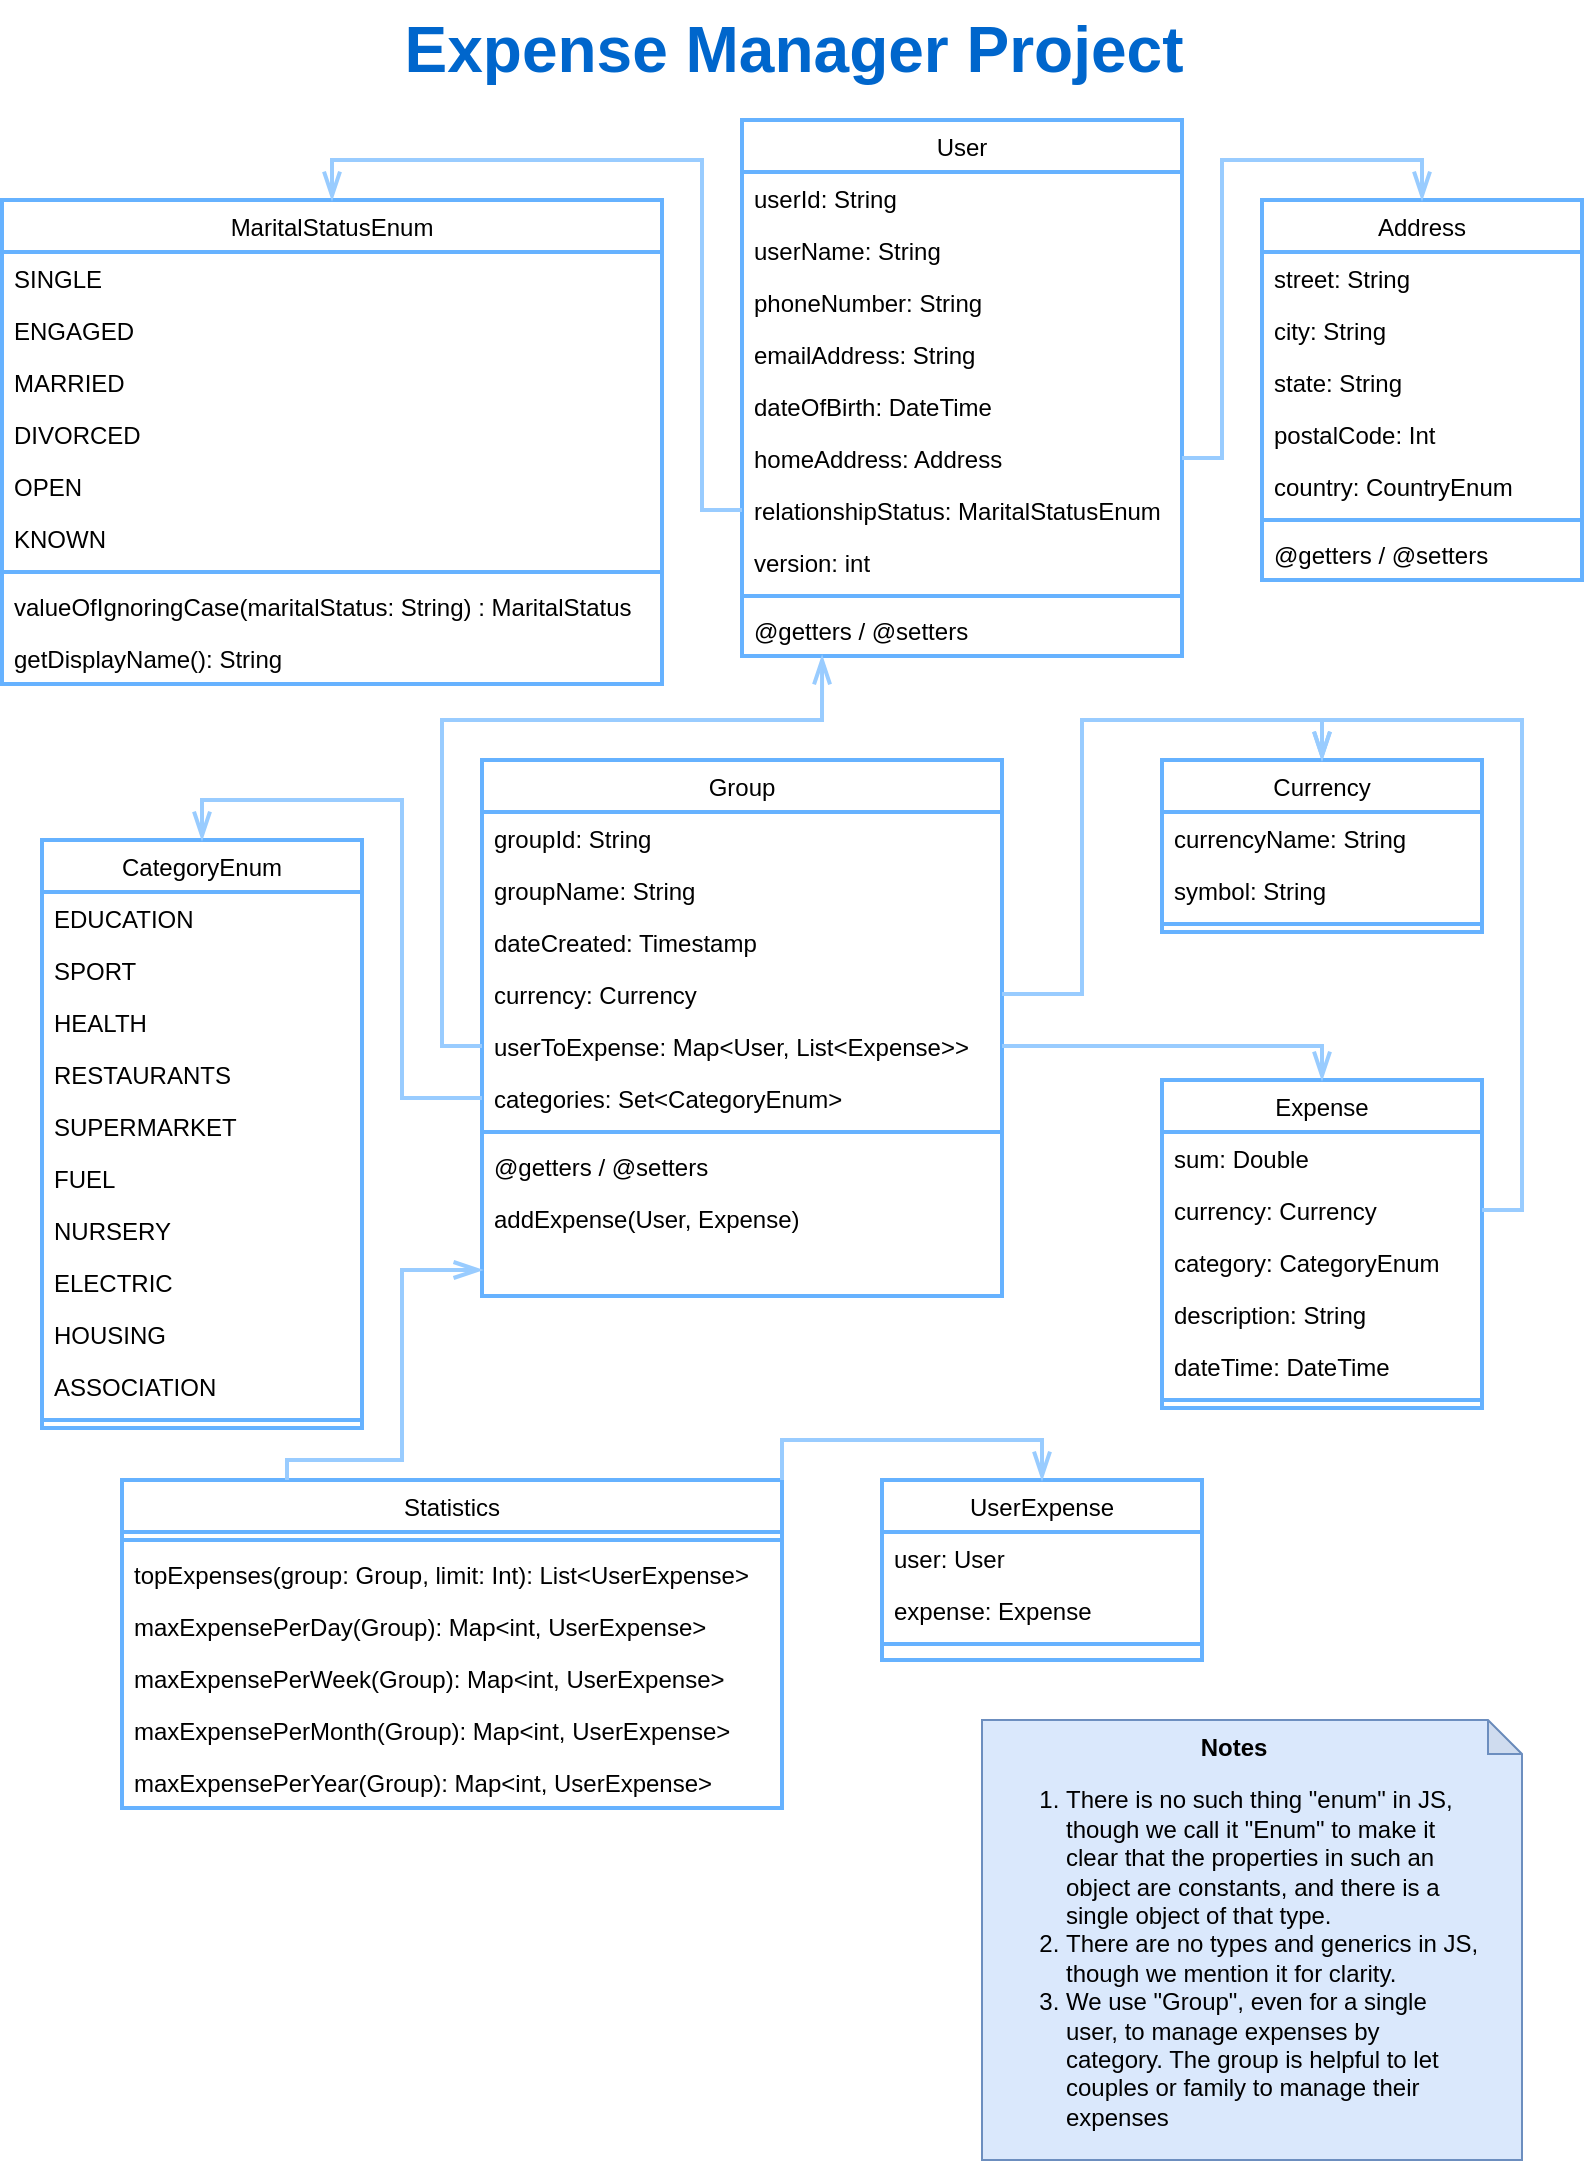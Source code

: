<mxfile version="14.9.6" type="device"><diagram id="C5RBs43oDa-KdzZeNtuy" name="Page-1"><mxGraphModel dx="1422" dy="762" grid="1" gridSize="10" guides="1" tooltips="1" connect="1" arrows="1" fold="1" page="1" pageScale="1" pageWidth="827" pageHeight="1169" math="0" shadow="0"><root><mxCell id="WIyWlLk6GJQsqaUBKTNV-0"/><mxCell id="WIyWlLk6GJQsqaUBKTNV-1" parent="WIyWlLk6GJQsqaUBKTNV-0"/><mxCell id="zkfFHV4jXpPFQw0GAbJ--0" value="User" style="swimlane;fontStyle=0;align=center;verticalAlign=top;childLayout=stackLayout;horizontal=1;startSize=26;horizontalStack=0;resizeParent=1;resizeLast=0;collapsible=1;marginBottom=0;rounded=0;shadow=0;strokeWidth=2;strokeColor=#66B2FF;" parent="WIyWlLk6GJQsqaUBKTNV-1" vertex="1"><mxGeometry x="389" y="100" width="220" height="268" as="geometry"><mxRectangle x="230" y="140" width="160" height="26" as="alternateBounds"/></mxGeometry></mxCell><mxCell id="zkfFHV4jXpPFQw0GAbJ--1" value="userId: String" style="text;align=left;verticalAlign=top;spacingLeft=4;spacingRight=4;overflow=hidden;rotatable=0;points=[[0,0.5],[1,0.5]];portConstraint=eastwest;" parent="zkfFHV4jXpPFQw0GAbJ--0" vertex="1"><mxGeometry y="26" width="220" height="26" as="geometry"/></mxCell><mxCell id="68LE2zgEi4ly3qIG1jDK-1" value="userName: String" style="text;align=left;verticalAlign=top;spacingLeft=4;spacingRight=4;overflow=hidden;rotatable=0;points=[[0,0.5],[1,0.5]];portConstraint=eastwest;" parent="zkfFHV4jXpPFQw0GAbJ--0" vertex="1"><mxGeometry y="52" width="220" height="26" as="geometry"/></mxCell><mxCell id="zkfFHV4jXpPFQw0GAbJ--2" value="phoneNumber: String" style="text;align=left;verticalAlign=top;spacingLeft=4;spacingRight=4;overflow=hidden;rotatable=0;points=[[0,0.5],[1,0.5]];portConstraint=eastwest;rounded=0;shadow=0;html=0;" parent="zkfFHV4jXpPFQw0GAbJ--0" vertex="1"><mxGeometry y="78" width="220" height="26" as="geometry"/></mxCell><mxCell id="zkfFHV4jXpPFQw0GAbJ--3" value="emailAddress: String" style="text;align=left;verticalAlign=top;spacingLeft=4;spacingRight=4;overflow=hidden;rotatable=0;points=[[0,0.5],[1,0.5]];portConstraint=eastwest;rounded=0;shadow=0;html=0;" parent="zkfFHV4jXpPFQw0GAbJ--0" vertex="1"><mxGeometry y="104" width="220" height="26" as="geometry"/></mxCell><mxCell id="68LE2zgEi4ly3qIG1jDK-33" value="dateOfBirth: DateTime" style="text;align=left;verticalAlign=top;spacingLeft=4;spacingRight=4;overflow=hidden;rotatable=0;points=[[0,0.5],[1,0.5]];portConstraint=eastwest;rounded=0;shadow=0;html=0;" parent="zkfFHV4jXpPFQw0GAbJ--0" vertex="1"><mxGeometry y="130" width="220" height="26" as="geometry"/></mxCell><mxCell id="68LE2zgEi4ly3qIG1jDK-4" value="homeAddress: Address" style="text;align=left;verticalAlign=top;spacingLeft=4;spacingRight=4;overflow=hidden;rotatable=0;points=[[0,0.5],[1,0.5]];portConstraint=eastwest;rounded=0;shadow=0;html=0;" parent="zkfFHV4jXpPFQw0GAbJ--0" vertex="1"><mxGeometry y="156" width="220" height="26" as="geometry"/></mxCell><mxCell id="68LE2zgEi4ly3qIG1jDK-2" value="relationshipStatus: MaritalStatusEnum" style="text;align=left;verticalAlign=top;spacingLeft=4;spacingRight=4;overflow=hidden;rotatable=0;points=[[0,0.5],[1,0.5]];portConstraint=eastwest;rounded=0;shadow=0;html=0;" parent="zkfFHV4jXpPFQw0GAbJ--0" vertex="1"><mxGeometry y="182" width="220" height="26" as="geometry"/></mxCell><mxCell id="bIm2tuZEYrEKupts3p0w-2" value="version: int" style="text;align=left;verticalAlign=top;spacingLeft=4;spacingRight=4;overflow=hidden;rotatable=0;points=[[0,0.5],[1,0.5]];portConstraint=eastwest;rounded=0;shadow=0;html=0;" vertex="1" parent="zkfFHV4jXpPFQw0GAbJ--0"><mxGeometry y="208" width="220" height="26" as="geometry"/></mxCell><mxCell id="zkfFHV4jXpPFQw0GAbJ--4" value="" style="line;html=1;strokeWidth=2;align=left;verticalAlign=middle;spacingTop=-1;spacingLeft=3;spacingRight=3;rotatable=0;labelPosition=right;points=[];portConstraint=eastwest;strokeColor=#66B2FF;" parent="zkfFHV4jXpPFQw0GAbJ--0" vertex="1"><mxGeometry y="234" width="220" height="8" as="geometry"/></mxCell><mxCell id="zkfFHV4jXpPFQw0GAbJ--5" value="@getters / @setters" style="text;align=left;verticalAlign=top;spacingLeft=4;spacingRight=4;overflow=hidden;rotatable=0;points=[[0,0.5],[1,0.5]];portConstraint=eastwest;" parent="zkfFHV4jXpPFQw0GAbJ--0" vertex="1"><mxGeometry y="242" width="220" height="26" as="geometry"/></mxCell><mxCell id="zkfFHV4jXpPFQw0GAbJ--6" value="MaritalStatusEnum" style="swimlane;fontStyle=0;align=center;verticalAlign=top;childLayout=stackLayout;horizontal=1;startSize=26;horizontalStack=0;resizeParent=1;resizeLast=0;collapsible=1;marginBottom=0;rounded=0;shadow=0;strokeWidth=2;strokeColor=#66B2FF;" parent="WIyWlLk6GJQsqaUBKTNV-1" vertex="1"><mxGeometry x="19" y="140" width="330" height="242" as="geometry"><mxRectangle x="130" y="380" width="160" height="26" as="alternateBounds"/></mxGeometry></mxCell><mxCell id="zkfFHV4jXpPFQw0GAbJ--7" value="SINGLE" style="text;align=left;verticalAlign=top;spacingLeft=4;spacingRight=4;overflow=hidden;rotatable=0;points=[[0,0.5],[1,0.5]];portConstraint=eastwest;" parent="zkfFHV4jXpPFQw0GAbJ--6" vertex="1"><mxGeometry y="26" width="330" height="26" as="geometry"/></mxCell><mxCell id="zkfFHV4jXpPFQw0GAbJ--8" value="ENGAGED" style="text;align=left;verticalAlign=top;spacingLeft=4;spacingRight=4;overflow=hidden;rotatable=0;points=[[0,0.5],[1,0.5]];portConstraint=eastwest;rounded=0;shadow=0;html=0;" parent="zkfFHV4jXpPFQw0GAbJ--6" vertex="1"><mxGeometry y="52" width="330" height="26" as="geometry"/></mxCell><mxCell id="68LE2zgEi4ly3qIG1jDK-7" value="MARRIED" style="text;align=left;verticalAlign=top;spacingLeft=4;spacingRight=4;overflow=hidden;rotatable=0;points=[[0,0.5],[1,0.5]];portConstraint=eastwest;rounded=0;shadow=0;html=0;" parent="zkfFHV4jXpPFQw0GAbJ--6" vertex="1"><mxGeometry y="78" width="330" height="26" as="geometry"/></mxCell><mxCell id="68LE2zgEi4ly3qIG1jDK-8" value="DIVORCED" style="text;align=left;verticalAlign=top;spacingLeft=4;spacingRight=4;overflow=hidden;rotatable=0;points=[[0,0.5],[1,0.5]];portConstraint=eastwest;rounded=0;shadow=0;html=0;" parent="zkfFHV4jXpPFQw0GAbJ--6" vertex="1"><mxGeometry y="104" width="330" height="26" as="geometry"/></mxCell><mxCell id="68LE2zgEi4ly3qIG1jDK-9" value="OPEN" style="text;align=left;verticalAlign=top;spacingLeft=4;spacingRight=4;overflow=hidden;rotatable=0;points=[[0,0.5],[1,0.5]];portConstraint=eastwest;rounded=0;shadow=0;html=0;" parent="zkfFHV4jXpPFQw0GAbJ--6" vertex="1"><mxGeometry y="130" width="330" height="26" as="geometry"/></mxCell><mxCell id="68LE2zgEi4ly3qIG1jDK-10" value="KNOWN" style="text;align=left;verticalAlign=top;spacingLeft=4;spacingRight=4;overflow=hidden;rotatable=0;points=[[0,0.5],[1,0.5]];portConstraint=eastwest;rounded=0;shadow=0;html=0;" parent="zkfFHV4jXpPFQw0GAbJ--6" vertex="1"><mxGeometry y="156" width="330" height="26" as="geometry"/></mxCell><mxCell id="zkfFHV4jXpPFQw0GAbJ--9" value="" style="line;html=1;strokeWidth=2;align=left;verticalAlign=middle;spacingTop=-1;spacingLeft=3;spacingRight=3;rotatable=0;labelPosition=right;points=[];portConstraint=eastwest;strokeColor=#66B2FF;" parent="zkfFHV4jXpPFQw0GAbJ--6" vertex="1"><mxGeometry y="182" width="330" height="8" as="geometry"/></mxCell><mxCell id="68LE2zgEi4ly3qIG1jDK-6" value="valueOfIgnoringCase(maritalStatus: String) : MaritalStatus" style="text;align=left;verticalAlign=top;spacingLeft=4;spacingRight=4;overflow=hidden;rotatable=0;points=[[0,0.5],[1,0.5]];portConstraint=eastwest;rounded=0;shadow=0;html=0;" parent="zkfFHV4jXpPFQw0GAbJ--6" vertex="1"><mxGeometry y="190" width="330" height="26" as="geometry"/></mxCell><mxCell id="68LE2zgEi4ly3qIG1jDK-11" value="getDisplayName(): String" style="text;align=left;verticalAlign=top;spacingLeft=4;spacingRight=4;overflow=hidden;rotatable=0;points=[[0,0.5],[1,0.5]];portConstraint=eastwest;rounded=0;shadow=0;html=0;" parent="zkfFHV4jXpPFQw0GAbJ--6" vertex="1"><mxGeometry y="216" width="330" height="26" as="geometry"/></mxCell><mxCell id="zkfFHV4jXpPFQw0GAbJ--13" value="Currency" style="swimlane;fontStyle=0;align=center;verticalAlign=top;childLayout=stackLayout;horizontal=1;startSize=26;horizontalStack=0;resizeParent=1;resizeLast=0;collapsible=1;marginBottom=0;rounded=0;shadow=0;strokeWidth=2;strokeColor=#66B2FF;" parent="WIyWlLk6GJQsqaUBKTNV-1" vertex="1"><mxGeometry x="599" y="420" width="160" height="86" as="geometry"><mxRectangle x="340" y="380" width="170" height="26" as="alternateBounds"/></mxGeometry></mxCell><mxCell id="zkfFHV4jXpPFQw0GAbJ--14" value="currencyName: String" style="text;align=left;verticalAlign=top;spacingLeft=4;spacingRight=4;overflow=hidden;rotatable=0;points=[[0,0.5],[1,0.5]];portConstraint=eastwest;" parent="zkfFHV4jXpPFQw0GAbJ--13" vertex="1"><mxGeometry y="26" width="160" height="26" as="geometry"/></mxCell><mxCell id="68LE2zgEi4ly3qIG1jDK-22" value="symbol: String" style="text;align=left;verticalAlign=top;spacingLeft=4;spacingRight=4;overflow=hidden;rotatable=0;points=[[0,0.5],[1,0.5]];portConstraint=eastwest;" parent="zkfFHV4jXpPFQw0GAbJ--13" vertex="1"><mxGeometry y="52" width="160" height="26" as="geometry"/></mxCell><mxCell id="zkfFHV4jXpPFQw0GAbJ--15" value="" style="line;html=1;strokeWidth=2;align=left;verticalAlign=middle;spacingTop=-1;spacingLeft=3;spacingRight=3;rotatable=0;labelPosition=right;points=[];portConstraint=eastwest;strokeColor=#66B2FF;" parent="zkfFHV4jXpPFQw0GAbJ--13" vertex="1"><mxGeometry y="78" width="160" height="8" as="geometry"/></mxCell><mxCell id="zkfFHV4jXpPFQw0GAbJ--17" value="Address" style="swimlane;fontStyle=0;align=center;verticalAlign=top;childLayout=stackLayout;horizontal=1;startSize=26;horizontalStack=0;resizeParent=1;resizeLast=0;collapsible=1;marginBottom=0;rounded=0;shadow=0;strokeWidth=2;strokeColor=#66B2FF;" parent="WIyWlLk6GJQsqaUBKTNV-1" vertex="1"><mxGeometry x="649" y="140" width="160" height="190" as="geometry"><mxRectangle x="550" y="140" width="160" height="26" as="alternateBounds"/></mxGeometry></mxCell><mxCell id="zkfFHV4jXpPFQw0GAbJ--18" value="street: String" style="text;align=left;verticalAlign=top;spacingLeft=4;spacingRight=4;overflow=hidden;rotatable=0;points=[[0,0.5],[1,0.5]];portConstraint=eastwest;" parent="zkfFHV4jXpPFQw0GAbJ--17" vertex="1"><mxGeometry y="26" width="160" height="26" as="geometry"/></mxCell><mxCell id="zkfFHV4jXpPFQw0GAbJ--19" value="city: String" style="text;align=left;verticalAlign=top;spacingLeft=4;spacingRight=4;overflow=hidden;rotatable=0;points=[[0,0.5],[1,0.5]];portConstraint=eastwest;rounded=0;shadow=0;html=0;" parent="zkfFHV4jXpPFQw0GAbJ--17" vertex="1"><mxGeometry y="52" width="160" height="26" as="geometry"/></mxCell><mxCell id="zkfFHV4jXpPFQw0GAbJ--20" value="state: String" style="text;align=left;verticalAlign=top;spacingLeft=4;spacingRight=4;overflow=hidden;rotatable=0;points=[[0,0.5],[1,0.5]];portConstraint=eastwest;rounded=0;shadow=0;html=0;" parent="zkfFHV4jXpPFQw0GAbJ--17" vertex="1"><mxGeometry y="78" width="160" height="26" as="geometry"/></mxCell><mxCell id="zkfFHV4jXpPFQw0GAbJ--21" value="postalCode: Int" style="text;align=left;verticalAlign=top;spacingLeft=4;spacingRight=4;overflow=hidden;rotatable=0;points=[[0,0.5],[1,0.5]];portConstraint=eastwest;rounded=0;shadow=0;html=0;" parent="zkfFHV4jXpPFQw0GAbJ--17" vertex="1"><mxGeometry y="104" width="160" height="26" as="geometry"/></mxCell><mxCell id="zkfFHV4jXpPFQw0GAbJ--22" value="country: CountryEnum" style="text;align=left;verticalAlign=top;spacingLeft=4;spacingRight=4;overflow=hidden;rotatable=0;points=[[0,0.5],[1,0.5]];portConstraint=eastwest;rounded=0;shadow=0;html=0;" parent="zkfFHV4jXpPFQw0GAbJ--17" vertex="1"><mxGeometry y="130" width="160" height="26" as="geometry"/></mxCell><mxCell id="zkfFHV4jXpPFQw0GAbJ--23" value="" style="line;html=1;strokeWidth=2;align=left;verticalAlign=middle;spacingTop=-1;spacingLeft=3;spacingRight=3;rotatable=0;labelPosition=right;points=[];portConstraint=eastwest;strokeColor=#66B2FF;" parent="zkfFHV4jXpPFQw0GAbJ--17" vertex="1"><mxGeometry y="156" width="160" height="8" as="geometry"/></mxCell><mxCell id="zkfFHV4jXpPFQw0GAbJ--24" value="@getters / @setters" style="text;align=left;verticalAlign=top;spacingLeft=4;spacingRight=4;overflow=hidden;rotatable=0;points=[[0,0.5],[1,0.5]];portConstraint=eastwest;" parent="zkfFHV4jXpPFQw0GAbJ--17" vertex="1"><mxGeometry y="164" width="160" height="26" as="geometry"/></mxCell><mxCell id="68LE2zgEi4ly3qIG1jDK-5" style="edgeStyle=orthogonalEdgeStyle;rounded=0;orthogonalLoop=1;jettySize=auto;html=1;entryX=0.5;entryY=0;entryDx=0;entryDy=0;endArrow=openThin;endFill=0;endSize=10;strokeColor=#99CCFF;strokeWidth=2;" parent="WIyWlLk6GJQsqaUBKTNV-1" source="68LE2zgEi4ly3qIG1jDK-4" target="zkfFHV4jXpPFQw0GAbJ--17" edge="1"><mxGeometry relative="1" as="geometry"/></mxCell><mxCell id="68LE2zgEi4ly3qIG1jDK-13" style="edgeStyle=orthogonalEdgeStyle;rounded=0;orthogonalLoop=1;jettySize=auto;html=1;entryX=0.5;entryY=0;entryDx=0;entryDy=0;exitX=0;exitY=0.5;exitDx=0;exitDy=0;endArrow=openThin;endFill=0;endSize=10;strokeColor=#99CCFF;strokeWidth=2;" parent="WIyWlLk6GJQsqaUBKTNV-1" source="68LE2zgEi4ly3qIG1jDK-2" target="zkfFHV4jXpPFQw0GAbJ--6" edge="1"><mxGeometry relative="1" as="geometry"><mxPoint x="619" y="253" as="sourcePoint"/><mxPoint x="739" y="110" as="targetPoint"/></mxGeometry></mxCell><mxCell id="68LE2zgEi4ly3qIG1jDK-23" value="Group" style="swimlane;fontStyle=0;align=center;verticalAlign=top;childLayout=stackLayout;horizontal=1;startSize=26;horizontalStack=0;resizeParent=1;resizeLast=0;collapsible=1;marginBottom=0;rounded=0;shadow=0;strokeWidth=2;strokeColor=#66B2FF;" parent="WIyWlLk6GJQsqaUBKTNV-1" vertex="1"><mxGeometry x="259" y="420" width="260" height="268" as="geometry"><mxRectangle x="550" y="140" width="160" height="26" as="alternateBounds"/></mxGeometry></mxCell><mxCell id="68LE2zgEi4ly3qIG1jDK-24" value="groupId: String" style="text;align=left;verticalAlign=top;spacingLeft=4;spacingRight=4;overflow=hidden;rotatable=0;points=[[0,0.5],[1,0.5]];portConstraint=eastwest;" parent="68LE2zgEi4ly3qIG1jDK-23" vertex="1"><mxGeometry y="26" width="260" height="26" as="geometry"/></mxCell><mxCell id="68LE2zgEi4ly3qIG1jDK-25" value="groupName: String" style="text;align=left;verticalAlign=top;spacingLeft=4;spacingRight=4;overflow=hidden;rotatable=0;points=[[0,0.5],[1,0.5]];portConstraint=eastwest;rounded=0;shadow=0;html=0;" parent="68LE2zgEi4ly3qIG1jDK-23" vertex="1"><mxGeometry y="52" width="260" height="26" as="geometry"/></mxCell><mxCell id="68LE2zgEi4ly3qIG1jDK-26" value="dateCreated: Timestamp" style="text;align=left;verticalAlign=top;spacingLeft=4;spacingRight=4;overflow=hidden;rotatable=0;points=[[0,0.5],[1,0.5]];portConstraint=eastwest;rounded=0;shadow=0;html=0;" parent="68LE2zgEi4ly3qIG1jDK-23" vertex="1"><mxGeometry y="78" width="260" height="26" as="geometry"/></mxCell><mxCell id="68LE2zgEi4ly3qIG1jDK-27" value="currency: Currency" style="text;align=left;verticalAlign=top;spacingLeft=4;spacingRight=4;overflow=hidden;rotatable=0;points=[[0,0.5],[1,0.5]];portConstraint=eastwest;rounded=0;shadow=0;html=0;" parent="68LE2zgEi4ly3qIG1jDK-23" vertex="1"><mxGeometry y="104" width="260" height="26" as="geometry"/></mxCell><mxCell id="68LE2zgEi4ly3qIG1jDK-31" value="userToExpense: Map&lt;User, List&lt;Expense&gt;&gt;" style="text;align=left;verticalAlign=top;spacingLeft=4;spacingRight=4;overflow=hidden;rotatable=0;points=[[0,0.5],[1,0.5]];portConstraint=eastwest;rounded=0;shadow=0;html=0;" parent="68LE2zgEi4ly3qIG1jDK-23" vertex="1"><mxGeometry y="130" width="260" height="26" as="geometry"/></mxCell><mxCell id="68LE2zgEi4ly3qIG1jDK-32" value="categories: Set&lt;CategoryEnum&gt;" style="text;align=left;verticalAlign=top;spacingLeft=4;spacingRight=4;overflow=hidden;rotatable=0;points=[[0,0.5],[1,0.5]];portConstraint=eastwest;rounded=0;shadow=0;html=0;" parent="68LE2zgEi4ly3qIG1jDK-23" vertex="1"><mxGeometry y="156" width="260" height="26" as="geometry"/></mxCell><mxCell id="68LE2zgEi4ly3qIG1jDK-29" value="" style="line;html=1;strokeWidth=2;align=left;verticalAlign=middle;spacingTop=-1;spacingLeft=3;spacingRight=3;rotatable=0;labelPosition=right;points=[];portConstraint=eastwest;strokeColor=#66B2FF;" parent="68LE2zgEi4ly3qIG1jDK-23" vertex="1"><mxGeometry y="182" width="260" height="8" as="geometry"/></mxCell><mxCell id="68LE2zgEi4ly3qIG1jDK-30" value="@getters / @setters" style="text;align=left;verticalAlign=top;spacingLeft=4;spacingRight=4;overflow=hidden;rotatable=0;points=[[0,0.5],[1,0.5]];portConstraint=eastwest;" parent="68LE2zgEi4ly3qIG1jDK-23" vertex="1"><mxGeometry y="190" width="260" height="26" as="geometry"/></mxCell><mxCell id="68LE2zgEi4ly3qIG1jDK-74" value="addExpense(User, Expense)" style="text;align=left;verticalAlign=top;spacingLeft=4;spacingRight=4;overflow=hidden;rotatable=0;points=[[0,0.5],[1,0.5]];portConstraint=eastwest;" parent="68LE2zgEi4ly3qIG1jDK-23" vertex="1"><mxGeometry y="216" width="260" height="26" as="geometry"/></mxCell><mxCell id="68LE2zgEi4ly3qIG1jDK-78" value="  " style="text;align=left;verticalAlign=top;spacingLeft=4;spacingRight=4;overflow=hidden;rotatable=0;points=[[0,0.5],[1,0.5]];portConstraint=eastwest;" parent="68LE2zgEi4ly3qIG1jDK-23" vertex="1"><mxGeometry y="242" width="260" height="26" as="geometry"/></mxCell><mxCell id="68LE2zgEi4ly3qIG1jDK-34" value="CategoryEnum" style="swimlane;fontStyle=0;align=center;verticalAlign=top;childLayout=stackLayout;horizontal=1;startSize=26;horizontalStack=0;resizeParent=1;resizeLast=0;collapsible=1;marginBottom=0;rounded=0;shadow=0;strokeWidth=2;strokeColor=#66B2FF;" parent="WIyWlLk6GJQsqaUBKTNV-1" vertex="1"><mxGeometry x="39" y="460" width="160" height="294" as="geometry"><mxRectangle x="340" y="380" width="170" height="26" as="alternateBounds"/></mxGeometry></mxCell><mxCell id="68LE2zgEi4ly3qIG1jDK-35" value="EDUCATION" style="text;align=left;verticalAlign=top;spacingLeft=4;spacingRight=4;overflow=hidden;rotatable=0;points=[[0,0.5],[1,0.5]];portConstraint=eastwest;" parent="68LE2zgEi4ly3qIG1jDK-34" vertex="1"><mxGeometry y="26" width="160" height="26" as="geometry"/></mxCell><mxCell id="68LE2zgEi4ly3qIG1jDK-36" value="SPORT" style="text;align=left;verticalAlign=top;spacingLeft=4;spacingRight=4;overflow=hidden;rotatable=0;points=[[0,0.5],[1,0.5]];portConstraint=eastwest;" parent="68LE2zgEi4ly3qIG1jDK-34" vertex="1"><mxGeometry y="52" width="160" height="26" as="geometry"/></mxCell><mxCell id="68LE2zgEi4ly3qIG1jDK-40" value="HEALTH" style="text;align=left;verticalAlign=top;spacingLeft=4;spacingRight=4;overflow=hidden;rotatable=0;points=[[0,0.5],[1,0.5]];portConstraint=eastwest;" parent="68LE2zgEi4ly3qIG1jDK-34" vertex="1"><mxGeometry y="78" width="160" height="26" as="geometry"/></mxCell><mxCell id="68LE2zgEi4ly3qIG1jDK-39" value="RESTAURANTS" style="text;align=left;verticalAlign=top;spacingLeft=4;spacingRight=4;overflow=hidden;rotatable=0;points=[[0,0.5],[1,0.5]];portConstraint=eastwest;" parent="68LE2zgEi4ly3qIG1jDK-34" vertex="1"><mxGeometry y="104" width="160" height="26" as="geometry"/></mxCell><mxCell id="68LE2zgEi4ly3qIG1jDK-44" value="SUPERMARKET" style="text;align=left;verticalAlign=top;spacingLeft=4;spacingRight=4;overflow=hidden;rotatable=0;points=[[0,0.5],[1,0.5]];portConstraint=eastwest;" parent="68LE2zgEi4ly3qIG1jDK-34" vertex="1"><mxGeometry y="130" width="160" height="26" as="geometry"/></mxCell><mxCell id="68LE2zgEi4ly3qIG1jDK-42" value="FUEL" style="text;align=left;verticalAlign=top;spacingLeft=4;spacingRight=4;overflow=hidden;rotatable=0;points=[[0,0.5],[1,0.5]];portConstraint=eastwest;" parent="68LE2zgEi4ly3qIG1jDK-34" vertex="1"><mxGeometry y="156" width="160" height="26" as="geometry"/></mxCell><mxCell id="68LE2zgEi4ly3qIG1jDK-43" value="NURSERY" style="text;align=left;verticalAlign=top;spacingLeft=4;spacingRight=4;overflow=hidden;rotatable=0;points=[[0,0.5],[1,0.5]];portConstraint=eastwest;" parent="68LE2zgEi4ly3qIG1jDK-34" vertex="1"><mxGeometry y="182" width="160" height="26" as="geometry"/></mxCell><mxCell id="68LE2zgEi4ly3qIG1jDK-41" value="ELECTRIC" style="text;align=left;verticalAlign=top;spacingLeft=4;spacingRight=4;overflow=hidden;rotatable=0;points=[[0,0.5],[1,0.5]];portConstraint=eastwest;" parent="68LE2zgEi4ly3qIG1jDK-34" vertex="1"><mxGeometry y="208" width="160" height="26" as="geometry"/></mxCell><mxCell id="68LE2zgEi4ly3qIG1jDK-45" value="HOUSING" style="text;align=left;verticalAlign=top;spacingLeft=4;spacingRight=4;overflow=hidden;rotatable=0;points=[[0,0.5],[1,0.5]];portConstraint=eastwest;" parent="68LE2zgEi4ly3qIG1jDK-34" vertex="1"><mxGeometry y="234" width="160" height="26" as="geometry"/></mxCell><mxCell id="68LE2zgEi4ly3qIG1jDK-46" value="ASSOCIATION" style="text;align=left;verticalAlign=top;spacingLeft=4;spacingRight=4;overflow=hidden;rotatable=0;points=[[0,0.5],[1,0.5]];portConstraint=eastwest;" parent="68LE2zgEi4ly3qIG1jDK-34" vertex="1"><mxGeometry y="260" width="160" height="26" as="geometry"/></mxCell><mxCell id="68LE2zgEi4ly3qIG1jDK-37" value="" style="line;html=1;strokeWidth=2;align=left;verticalAlign=middle;spacingTop=-1;spacingLeft=3;spacingRight=3;rotatable=0;labelPosition=right;points=[];portConstraint=eastwest;strokeColor=#66B2FF;" parent="68LE2zgEi4ly3qIG1jDK-34" vertex="1"><mxGeometry y="286" width="160" height="8" as="geometry"/></mxCell><mxCell id="68LE2zgEi4ly3qIG1jDK-38" value="&lt;div style=&quot;text-align: center&quot;&gt;&lt;b&gt;Notes&lt;/b&gt;&lt;/div&gt;&lt;ol&gt;&lt;li&gt;There is no such thing &quot;enum&quot; in JS, though we call it &quot;Enum&quot; to make it clear that the properties in such an object are constants, and there is a single object of that type.&lt;/li&gt;&lt;li&gt;There are no types and generics in JS, though we mention it for clarity.&lt;/li&gt;&lt;li&gt;We use &quot;Group&quot;, even for a single user, to manage expenses by category. The group is helpful to let couples or family to manage their expenses&lt;/li&gt;&lt;/ol&gt;" style="shape=note;whiteSpace=wrap;html=1;backgroundOutline=1;darkOpacity=0.05;size=17;align=left;labelPosition=center;verticalLabelPosition=middle;verticalAlign=top;labelBorderColor=none;labelBackgroundColor=none;spacingRight=20;fillColor=#dae8fc;strokeColor=#6c8ebf;spacingBottom=20;" parent="WIyWlLk6GJQsqaUBKTNV-1" vertex="1"><mxGeometry x="509" y="900" width="270" height="220" as="geometry"/></mxCell><mxCell id="68LE2zgEi4ly3qIG1jDK-47" style="edgeStyle=orthogonalEdgeStyle;rounded=0;orthogonalLoop=1;jettySize=auto;html=1;entryX=0.182;entryY=1;entryDx=0;entryDy=0;exitX=0;exitY=0.5;exitDx=0;exitDy=0;endArrow=openThin;endFill=0;endSize=10;entryPerimeter=0;strokeColor=#99CCFF;strokeWidth=2;" parent="WIyWlLk6GJQsqaUBKTNV-1" source="68LE2zgEi4ly3qIG1jDK-31" target="zkfFHV4jXpPFQw0GAbJ--5" edge="1"><mxGeometry relative="1" as="geometry"><mxPoint x="399" y="305" as="sourcePoint"/><mxPoint x="194" y="150" as="targetPoint"/><Array as="points"><mxPoint x="239" y="563"/><mxPoint x="239" y="400"/><mxPoint x="429" y="400"/></Array></mxGeometry></mxCell><mxCell id="68LE2zgEi4ly3qIG1jDK-48" style="edgeStyle=orthogonalEdgeStyle;rounded=0;orthogonalLoop=1;jettySize=auto;html=1;exitX=0;exitY=0.5;exitDx=0;exitDy=0;endArrow=openThin;endFill=0;endSize=10;entryX=0.5;entryY=0;entryDx=0;entryDy=0;strokeColor=#99CCFF;strokeWidth=2;" parent="WIyWlLk6GJQsqaUBKTNV-1" source="68LE2zgEi4ly3qIG1jDK-32" target="68LE2zgEi4ly3qIG1jDK-34" edge="1"><mxGeometry relative="1" as="geometry"><mxPoint x="289" y="599" as="sourcePoint"/><mxPoint x="149" y="420" as="targetPoint"/><Array as="points"><mxPoint x="219" y="589"/><mxPoint x="219" y="440"/><mxPoint x="119" y="440"/></Array></mxGeometry></mxCell><mxCell id="68LE2zgEi4ly3qIG1jDK-50" value="Expense" style="swimlane;fontStyle=0;align=center;verticalAlign=top;childLayout=stackLayout;horizontal=1;startSize=26;horizontalStack=0;resizeParent=1;resizeLast=0;collapsible=1;marginBottom=0;rounded=0;shadow=0;strokeWidth=2;strokeColor=#66B2FF;" parent="WIyWlLk6GJQsqaUBKTNV-1" vertex="1"><mxGeometry x="599" y="580" width="160" height="164" as="geometry"><mxRectangle x="340" y="380" width="170" height="26" as="alternateBounds"/></mxGeometry></mxCell><mxCell id="68LE2zgEi4ly3qIG1jDK-51" value="sum: Double" style="text;align=left;verticalAlign=top;spacingLeft=4;spacingRight=4;overflow=hidden;rotatable=0;points=[[0,0.5],[1,0.5]];portConstraint=eastwest;" parent="68LE2zgEi4ly3qIG1jDK-50" vertex="1"><mxGeometry y="26" width="160" height="26" as="geometry"/></mxCell><mxCell id="68LE2zgEi4ly3qIG1jDK-52" value="currency: Currency" style="text;align=left;verticalAlign=top;spacingLeft=4;spacingRight=4;overflow=hidden;rotatable=0;points=[[0,0.5],[1,0.5]];portConstraint=eastwest;" parent="68LE2zgEi4ly3qIG1jDK-50" vertex="1"><mxGeometry y="52" width="160" height="26" as="geometry"/></mxCell><mxCell id="bIm2tuZEYrEKupts3p0w-4" value="category: CategoryEnum" style="text;align=left;verticalAlign=top;spacingLeft=4;spacingRight=4;overflow=hidden;rotatable=0;points=[[0,0.5],[1,0.5]];portConstraint=eastwest;" vertex="1" parent="68LE2zgEi4ly3qIG1jDK-50"><mxGeometry y="78" width="160" height="26" as="geometry"/></mxCell><mxCell id="bIm2tuZEYrEKupts3p0w-3" value="description: String" style="text;align=left;verticalAlign=top;spacingLeft=4;spacingRight=4;overflow=hidden;rotatable=0;points=[[0,0.5],[1,0.5]];portConstraint=eastwest;" vertex="1" parent="68LE2zgEi4ly3qIG1jDK-50"><mxGeometry y="104" width="160" height="26" as="geometry"/></mxCell><mxCell id="bIm2tuZEYrEKupts3p0w-0" value="dateTime: DateTime" style="text;align=left;verticalAlign=top;spacingLeft=4;spacingRight=4;overflow=hidden;rotatable=0;points=[[0,0.5],[1,0.5]];portConstraint=eastwest;" vertex="1" parent="68LE2zgEi4ly3qIG1jDK-50"><mxGeometry y="130" width="160" height="26" as="geometry"/></mxCell><mxCell id="68LE2zgEi4ly3qIG1jDK-53" value="" style="line;html=1;strokeWidth=2;align=left;verticalAlign=middle;spacingTop=-1;spacingLeft=3;spacingRight=3;rotatable=0;labelPosition=right;points=[];portConstraint=eastwest;strokeColor=#66B2FF;" parent="68LE2zgEi4ly3qIG1jDK-50" vertex="1"><mxGeometry y="156" width="160" height="8" as="geometry"/></mxCell><mxCell id="68LE2zgEi4ly3qIG1jDK-54" style="edgeStyle=orthogonalEdgeStyle;rounded=0;orthogonalLoop=1;jettySize=auto;html=1;entryX=0.5;entryY=0;entryDx=0;entryDy=0;exitX=1;exitY=0.5;exitDx=0;exitDy=0;endArrow=openThin;endFill=0;endSize=10;strokeColor=#99CCFF;strokeWidth=2;" parent="WIyWlLk6GJQsqaUBKTNV-1" source="68LE2zgEi4ly3qIG1jDK-31" target="68LE2zgEi4ly3qIG1jDK-50" edge="1"><mxGeometry relative="1" as="geometry"><mxPoint x="249" y="625" as="sourcePoint"/><mxPoint x="129" y="470" as="targetPoint"/><Array as="points"><mxPoint x="679" y="563"/></Array></mxGeometry></mxCell><mxCell id="68LE2zgEi4ly3qIG1jDK-56" style="edgeStyle=orthogonalEdgeStyle;rounded=0;orthogonalLoop=1;jettySize=auto;html=1;entryX=0.5;entryY=0;entryDx=0;entryDy=0;exitX=1;exitY=0.5;exitDx=0;exitDy=0;endArrow=openThin;endFill=0;endSize=10;strokeColor=#99CCFF;strokeWidth=2;" parent="WIyWlLk6GJQsqaUBKTNV-1" source="68LE2zgEi4ly3qIG1jDK-52" target="zkfFHV4jXpPFQw0GAbJ--13" edge="1"><mxGeometry relative="1" as="geometry"><mxPoint x="529" y="547" as="sourcePoint"/><mxPoint x="649" y="430" as="targetPoint"/></mxGeometry></mxCell><mxCell id="68LE2zgEi4ly3qIG1jDK-58" style="edgeStyle=orthogonalEdgeStyle;rounded=0;orthogonalLoop=1;jettySize=auto;html=1;entryX=0.5;entryY=0;entryDx=0;entryDy=0;exitX=1;exitY=0.5;exitDx=0;exitDy=0;endArrow=openThin;endFill=0;endSize=10;strokeColor=#99CCFF;strokeWidth=2;" parent="WIyWlLk6GJQsqaUBKTNV-1" source="68LE2zgEi4ly3qIG1jDK-27" target="zkfFHV4jXpPFQw0GAbJ--13" edge="1"><mxGeometry relative="1" as="geometry"><mxPoint x="509" y="573" as="sourcePoint"/><mxPoint x="679" y="590" as="targetPoint"/><Array as="points"><mxPoint x="559" y="537"/><mxPoint x="559" y="400"/><mxPoint x="679" y="400"/></Array></mxGeometry></mxCell><mxCell id="68LE2zgEi4ly3qIG1jDK-60" value="Statistics" style="swimlane;fontStyle=0;align=center;verticalAlign=top;childLayout=stackLayout;horizontal=1;startSize=26;horizontalStack=0;resizeParent=1;resizeLast=0;collapsible=1;marginBottom=0;rounded=0;shadow=0;strokeWidth=2;strokeColor=#66B2FF;" parent="WIyWlLk6GJQsqaUBKTNV-1" vertex="1"><mxGeometry x="79" y="780" width="330" height="164" as="geometry"><mxRectangle x="340" y="380" width="170" height="26" as="alternateBounds"/></mxGeometry></mxCell><mxCell id="68LE2zgEi4ly3qIG1jDK-64" value="" style="line;html=1;strokeWidth=2;align=left;verticalAlign=middle;spacingTop=-1;spacingLeft=3;spacingRight=3;rotatable=0;labelPosition=right;points=[];portConstraint=eastwest;strokeColor=#66B2FF;" parent="68LE2zgEi4ly3qIG1jDK-60" vertex="1"><mxGeometry y="26" width="330" height="8" as="geometry"/></mxCell><mxCell id="68LE2zgEi4ly3qIG1jDK-63" value="topExpenses(group: Group, limit: Int): List&lt;UserExpense&gt;" style="text;align=left;verticalAlign=top;spacingLeft=4;spacingRight=4;overflow=hidden;rotatable=0;points=[[0,0.5],[1,0.5]];portConstraint=eastwest;" parent="68LE2zgEi4ly3qIG1jDK-60" vertex="1"><mxGeometry y="34" width="330" height="26" as="geometry"/></mxCell><mxCell id="68LE2zgEi4ly3qIG1jDK-62" value="maxExpensePerDay(Group): Map&lt;int, UserExpense&gt;" style="text;align=left;verticalAlign=top;spacingLeft=4;spacingRight=4;overflow=hidden;rotatable=0;points=[[0,0.5],[1,0.5]];portConstraint=eastwest;" parent="68LE2zgEi4ly3qIG1jDK-60" vertex="1"><mxGeometry y="60" width="330" height="26" as="geometry"/></mxCell><mxCell id="68LE2zgEi4ly3qIG1jDK-70" value="maxExpensePerWeek(Group): Map&lt;int, UserExpense&gt;" style="text;align=left;verticalAlign=top;spacingLeft=4;spacingRight=4;overflow=hidden;rotatable=0;points=[[0,0.5],[1,0.5]];portConstraint=eastwest;" parent="68LE2zgEi4ly3qIG1jDK-60" vertex="1"><mxGeometry y="86" width="330" height="26" as="geometry"/></mxCell><mxCell id="68LE2zgEi4ly3qIG1jDK-71" value="maxExpensePerMonth(Group): Map&lt;int, UserExpense&gt;" style="text;align=left;verticalAlign=top;spacingLeft=4;spacingRight=4;overflow=hidden;rotatable=0;points=[[0,0.5],[1,0.5]];portConstraint=eastwest;" parent="68LE2zgEi4ly3qIG1jDK-60" vertex="1"><mxGeometry y="112" width="330" height="26" as="geometry"/></mxCell><mxCell id="68LE2zgEi4ly3qIG1jDK-72" value="maxExpensePerYear(Group): Map&lt;int, UserExpense&gt;" style="text;align=left;verticalAlign=top;spacingLeft=4;spacingRight=4;overflow=hidden;rotatable=0;points=[[0,0.5],[1,0.5]];portConstraint=eastwest;" parent="68LE2zgEi4ly3qIG1jDK-60" vertex="1"><mxGeometry y="138" width="330" height="26" as="geometry"/></mxCell><mxCell id="68LE2zgEi4ly3qIG1jDK-65" value="UserExpense" style="swimlane;fontStyle=0;align=center;verticalAlign=top;childLayout=stackLayout;horizontal=1;startSize=26;horizontalStack=0;resizeParent=1;resizeLast=0;collapsible=1;marginBottom=0;rounded=0;shadow=0;strokeWidth=2;strokeColor=#66B2FF;" parent="WIyWlLk6GJQsqaUBKTNV-1" vertex="1"><mxGeometry x="459" y="780" width="160" height="90" as="geometry"><mxRectangle x="340" y="380" width="170" height="26" as="alternateBounds"/></mxGeometry></mxCell><mxCell id="68LE2zgEi4ly3qIG1jDK-66" value="user: User" style="text;align=left;verticalAlign=top;spacingLeft=4;spacingRight=4;overflow=hidden;rotatable=0;points=[[0,0.5],[1,0.5]];portConstraint=eastwest;" parent="68LE2zgEi4ly3qIG1jDK-65" vertex="1"><mxGeometry y="26" width="160" height="26" as="geometry"/></mxCell><mxCell id="68LE2zgEi4ly3qIG1jDK-67" value="expense: Expense" style="text;align=left;verticalAlign=top;spacingLeft=4;spacingRight=4;overflow=hidden;rotatable=0;points=[[0,0.5],[1,0.5]];portConstraint=eastwest;" parent="68LE2zgEi4ly3qIG1jDK-65" vertex="1"><mxGeometry y="52" width="160" height="26" as="geometry"/></mxCell><mxCell id="68LE2zgEi4ly3qIG1jDK-69" value="" style="line;html=1;strokeWidth=2;align=left;verticalAlign=middle;spacingTop=-1;spacingLeft=3;spacingRight=3;rotatable=0;labelPosition=right;points=[];portConstraint=eastwest;strokeColor=#66B2FF;" parent="68LE2zgEi4ly3qIG1jDK-65" vertex="1"><mxGeometry y="78" width="160" height="8" as="geometry"/></mxCell><mxCell id="68LE2zgEi4ly3qIG1jDK-73" style="edgeStyle=orthogonalEdgeStyle;rounded=0;orthogonalLoop=1;jettySize=auto;html=1;entryX=0.5;entryY=0;entryDx=0;entryDy=0;exitX=1;exitY=0;exitDx=0;exitDy=0;endArrow=openThin;endFill=0;endSize=10;strokeColor=#99CCFF;strokeWidth=2;" parent="WIyWlLk6GJQsqaUBKTNV-1" source="68LE2zgEi4ly3qIG1jDK-60" target="68LE2zgEi4ly3qIG1jDK-65" edge="1"><mxGeometry relative="1" as="geometry"><mxPoint x="569" y="573" as="sourcePoint"/><mxPoint x="729" y="590" as="targetPoint"/><Array as="points"><mxPoint x="409" y="760"/><mxPoint x="539" y="760"/></Array></mxGeometry></mxCell><mxCell id="68LE2zgEi4ly3qIG1jDK-75" style="edgeStyle=orthogonalEdgeStyle;rounded=0;orthogonalLoop=1;jettySize=auto;html=1;exitX=0.25;exitY=0;exitDx=0;exitDy=0;endArrow=openThin;endFill=0;endSize=10;entryX=0;entryY=0.5;entryDx=0;entryDy=0;strokeColor=#99CCFF;strokeWidth=2;" parent="WIyWlLk6GJQsqaUBKTNV-1" source="68LE2zgEi4ly3qIG1jDK-60" target="68LE2zgEi4ly3qIG1jDK-78" edge="1"><mxGeometry relative="1" as="geometry"><mxPoint x="419" y="790" as="sourcePoint"/><mxPoint x="259" y="720" as="targetPoint"/><Array as="points"><mxPoint x="162" y="770"/><mxPoint x="219" y="770"/><mxPoint x="219" y="675"/></Array></mxGeometry></mxCell><mxCell id="68LE2zgEi4ly3qIG1jDK-79" value="Expense Manager Project" style="text;html=1;strokeColor=none;fillColor=none;align=center;verticalAlign=middle;whiteSpace=wrap;rounded=0;labelBackgroundColor=none;fontSize=32;fontStyle=1;labelBorderColor=none;fontColor=#0066CC;" parent="WIyWlLk6GJQsqaUBKTNV-1" vertex="1"><mxGeometry x="30" y="40" width="770" height="50" as="geometry"/></mxCell></root></mxGraphModel></diagram></mxfile>